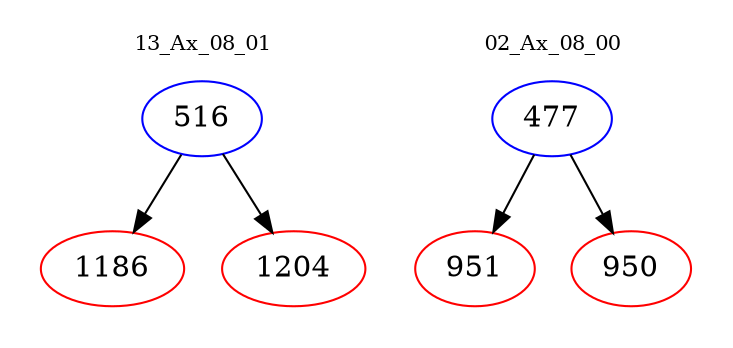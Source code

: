 digraph{
subgraph cluster_0 {
color = white
label = "13_Ax_08_01";
fontsize=10;
T0_516 [label="516", color="blue"]
T0_516 -> T0_1186 [color="black"]
T0_1186 [label="1186", color="red"]
T0_516 -> T0_1204 [color="black"]
T0_1204 [label="1204", color="red"]
}
subgraph cluster_1 {
color = white
label = "02_Ax_08_00";
fontsize=10;
T1_477 [label="477", color="blue"]
T1_477 -> T1_951 [color="black"]
T1_951 [label="951", color="red"]
T1_477 -> T1_950 [color="black"]
T1_950 [label="950", color="red"]
}
}
